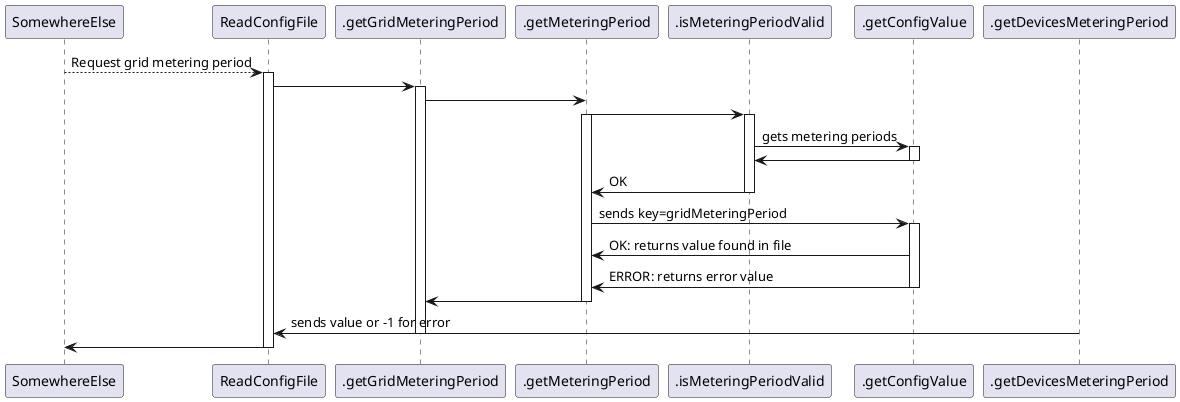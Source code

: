 @startuml
SomewhereElse--> ReadConfigFile: Request grid metering period
activate ReadConfigFile
ReadConfigFile -> .getGridMeteringPeriod
activate .getGridMeteringPeriod
.getGridMeteringPeriod -> .getMeteringPeriod


.getMeteringPeriod -> .isMeteringPeriodValid
activate .getMeteringPeriod
activate .isMeteringPeriodValid
.isMeteringPeriodValid -> .getConfigValue: gets metering periods
activate .getConfigValue
.getConfigValue -> .isMeteringPeriodValid
deactivate .getConfigValue
.isMeteringPeriodValid -> .getMeteringPeriod : OK
deactivate .isMeteringPeriodValid


.getMeteringPeriod -> .getConfigValue: sends key=gridMeteringPeriod
activate .getConfigValue
.getConfigValue -> .getMeteringPeriod: OK: returns value found in file
.getConfigValue -> .getMeteringPeriod: ERROR: returns error value
deactivate .getConfigValue
.getMeteringPeriod -> .getGridMeteringPeriod
deactivate .getMeteringPeriod
.getDevicesMeteringPeriod -> ReadConfigFile : sends value or -1 for error
deactivate .getGridMeteringPeriod
ReadConfigFile -> SomewhereElse
deactivate ReadConfigFile
@enduml

